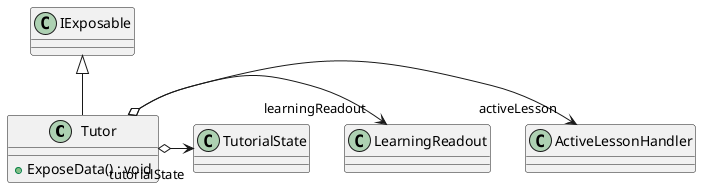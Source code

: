 @startuml
class Tutor {
    + ExposeData() : void
}
IExposable <|-- Tutor
Tutor o-> "activeLesson" ActiveLessonHandler
Tutor o-> "learningReadout" LearningReadout
Tutor o-> "tutorialState" TutorialState
@enduml
